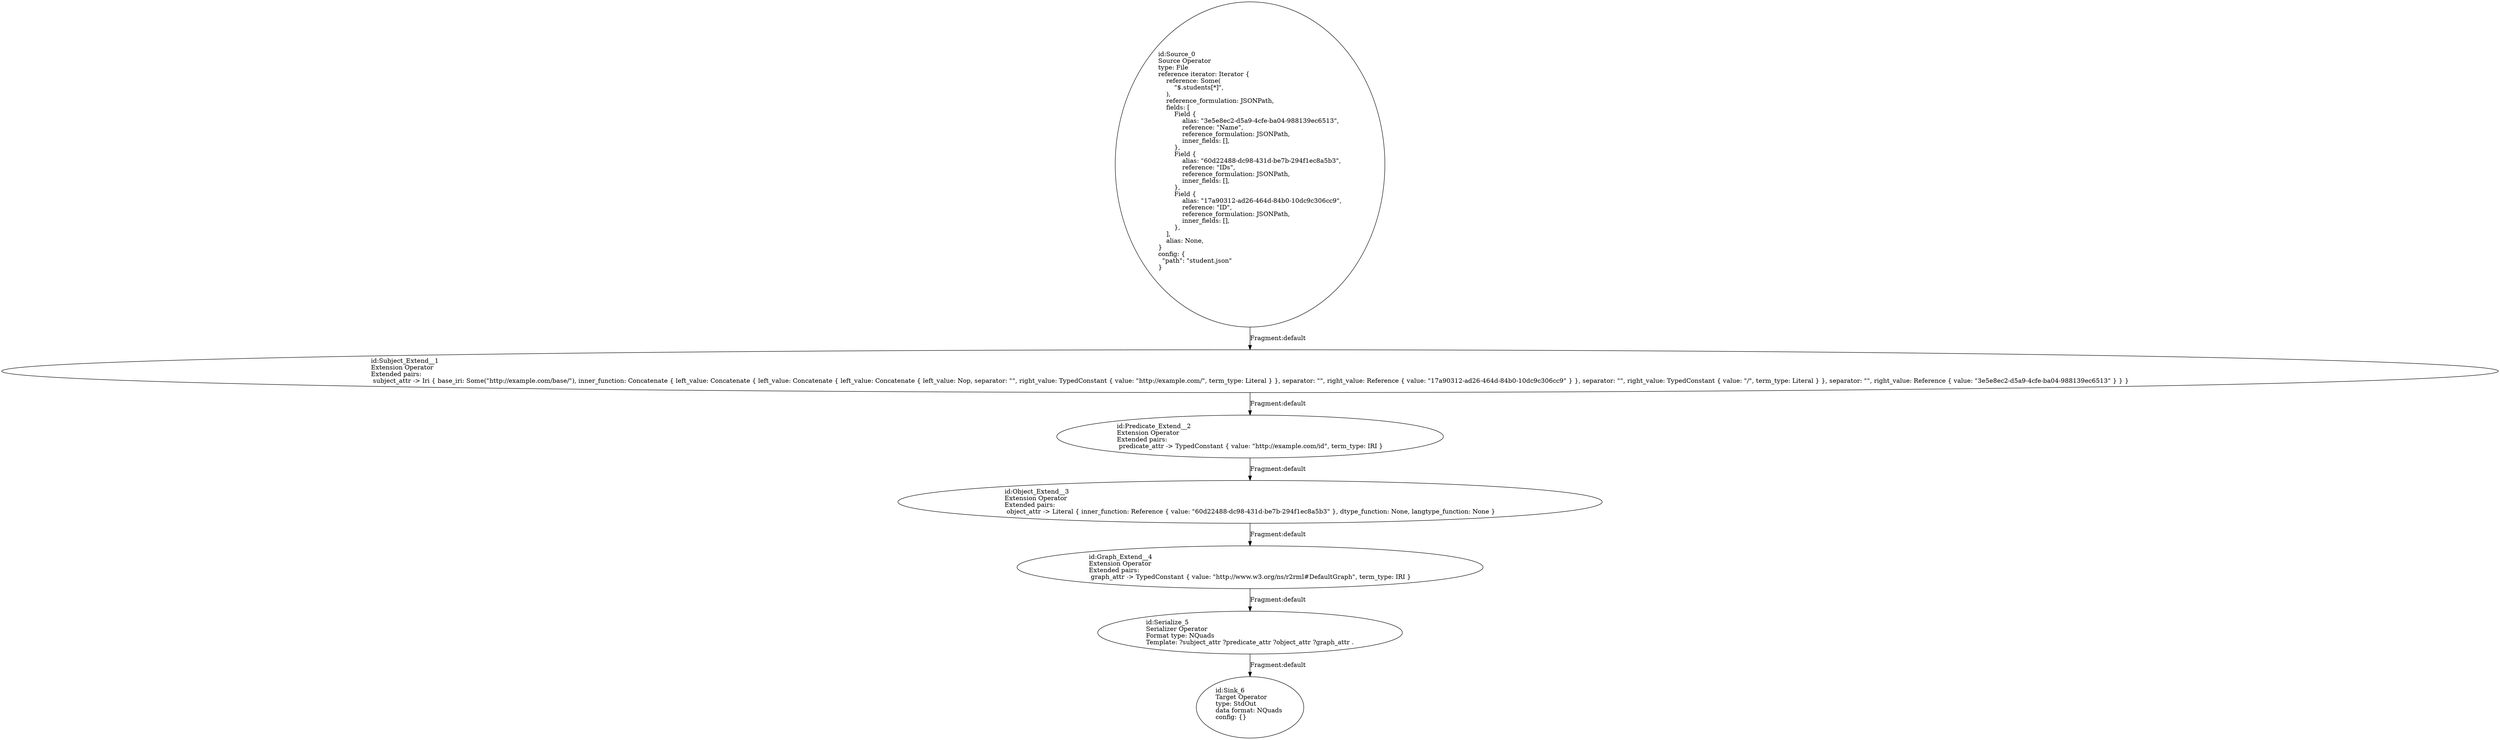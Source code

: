 digraph {
    0 [ label = "id:Source_0 \lSource Operator\ltype: File \lreference iterator: Iterator {\l    reference: Some(\l        \"$.students[*]\",\l    ),\l    reference_formulation: JSONPath,\l    fields: [\l        Field {\l            alias: \"3e5e8ec2-d5a9-4cfe-ba04-988139ec6513\",\l            reference: \"Name\",\l            reference_formulation: JSONPath,\l            inner_fields: [],\l        },\l        Field {\l            alias: \"60d22488-dc98-431d-be7b-294f1ec8a5b3\",\l            reference: \"IDs\",\l            reference_formulation: JSONPath,\l            inner_fields: [],\l        },\l        Field {\l            alias: \"17a90312-ad26-464d-84b0-10dc9c306cc9\",\l            reference: \"ID\",\l            reference_formulation: JSONPath,\l            inner_fields: [],\l        },\l    ],\l    alias: None,\l} \lconfig: {\l  \"path\": \"student.json\"\l}\l             " ]
    1 [ label = "id:Subject_Extend__1 \lExtension Operator\lExtended pairs: \l subject_attr -> Iri { base_iri: Some(\"http://example.com/base/\"), inner_function: Concatenate { left_value: Concatenate { left_value: Concatenate { left_value: Concatenate { left_value: Nop, separator: \"\", right_value: TypedConstant { value: \"http://example.com/\", term_type: Literal } }, separator: \"\", right_value: Reference { value: \"17a90312-ad26-464d-84b0-10dc9c306cc9\" } }, separator: \"\", right_value: TypedConstant { value: \"/\", term_type: Literal } }, separator: \"\", right_value: Reference { value: \"3e5e8ec2-d5a9-4cfe-ba04-988139ec6513\" } } }" ]
    2 [ label = "id:Predicate_Extend__2 \lExtension Operator\lExtended pairs: \l predicate_attr -> TypedConstant { value: \"http://example.com/id\", term_type: IRI }" ]
    3 [ label = "id:Object_Extend__3 \lExtension Operator\lExtended pairs: \l object_attr -> Literal { inner_function: Reference { value: \"60d22488-dc98-431d-be7b-294f1ec8a5b3\" }, dtype_function: None, langtype_function: None }" ]
    4 [ label = "id:Graph_Extend__4 \lExtension Operator\lExtended pairs: \l graph_attr -> TypedConstant { value: \"http://www.w3.org/ns/r2rml#DefaultGraph\", term_type: IRI }" ]
    5 [ label = "id:Serialize_5 \lSerializer Operator\lFormat type: NQuads\lTemplate: ?subject_attr ?predicate_attr ?object_attr ?graph_attr ." ]
    6 [ label = "id:Sink_6 \lTarget Operator\ltype: StdOut \ldata format: NQuads \lconfig: {}\l             " ]
    0 -> 1 [ label = "Fragment:default" ]
    1 -> 2 [ label = "Fragment:default" ]
    2 -> 3 [ label = "Fragment:default" ]
    3 -> 4 [ label = "Fragment:default" ]
    4 -> 5 [ label = "Fragment:default" ]
    5 -> 6 [ label = "Fragment:default" ]
}
